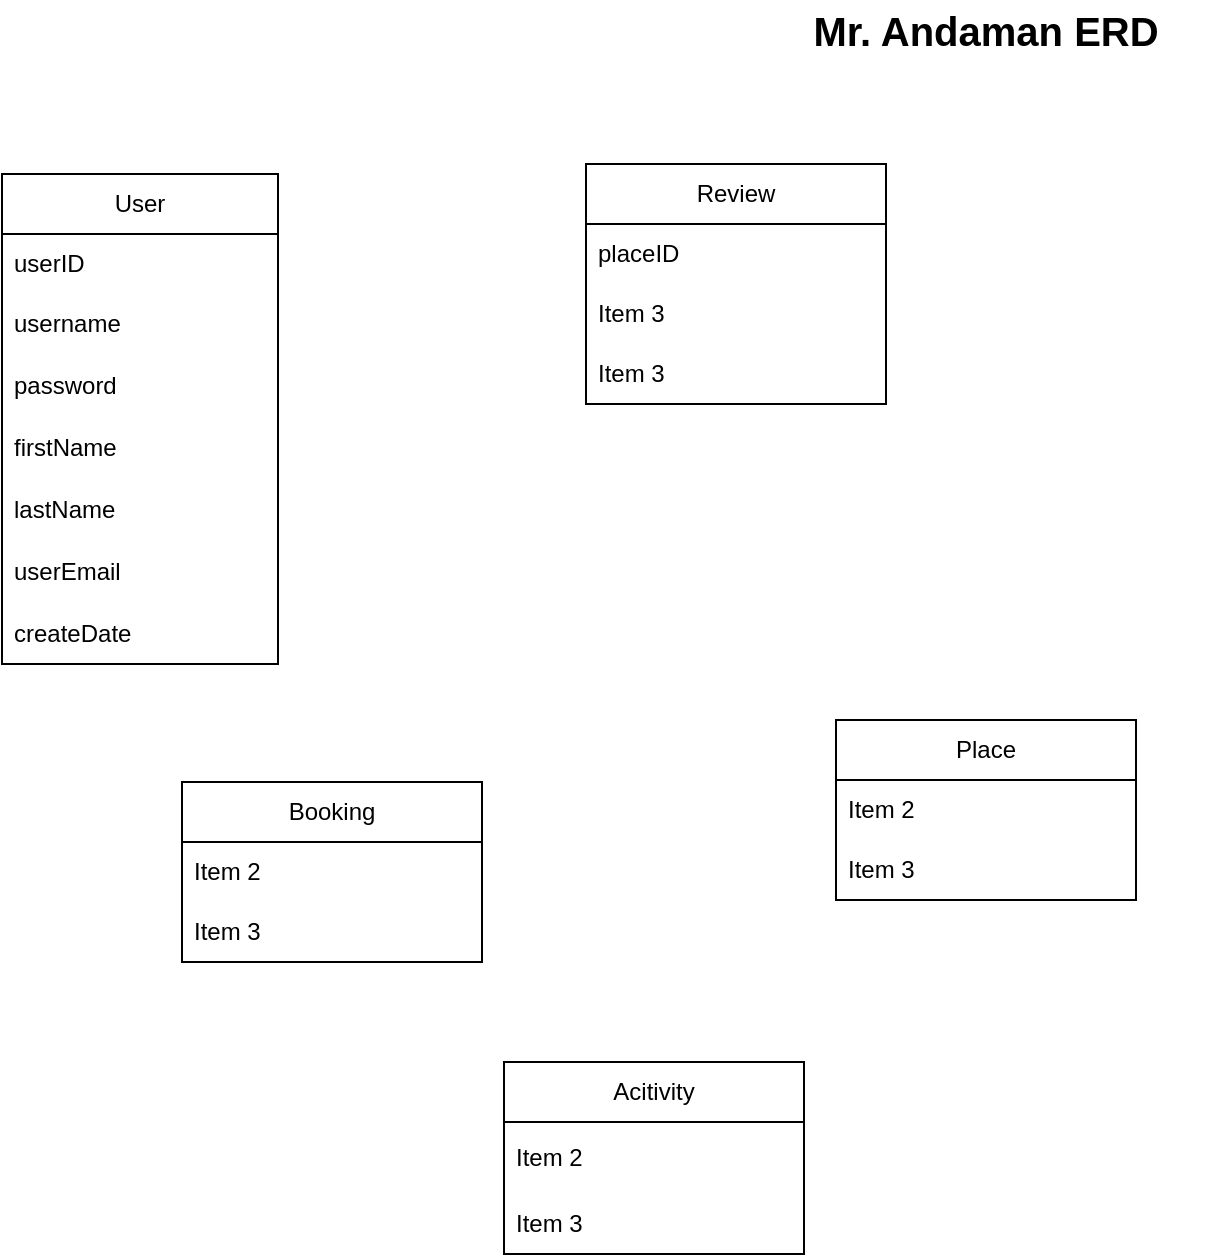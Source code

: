 <mxfile version="24.7.17">
  <diagram name="ERD" id="rGgOu-BAKM6de4e7C1ct">
    <mxGraphModel dx="1336" dy="625" grid="0" gridSize="10" guides="1" tooltips="1" connect="1" arrows="1" fold="1" page="1" pageScale="1" pageWidth="1169" pageHeight="827" math="0" shadow="0">
      <root>
        <mxCell id="0" />
        <mxCell id="1" parent="0" />
        <mxCell id="pLeDZ3M_WQCKM6x-BAhu-1" value="User" style="swimlane;fontStyle=0;childLayout=stackLayout;horizontal=1;startSize=30;horizontalStack=0;resizeParent=1;resizeParentMax=0;resizeLast=0;collapsible=1;marginBottom=0;whiteSpace=wrap;html=1;" parent="1" vertex="1">
          <mxGeometry x="117" y="104" width="138" height="245" as="geometry">
            <mxRectangle x="167" y="112" width="60" height="30" as="alternateBounds" />
          </mxGeometry>
        </mxCell>
        <mxCell id="pLeDZ3M_WQCKM6x-BAhu-2" value="userID" style="text;strokeColor=none;fillColor=none;align=left;verticalAlign=middle;spacingLeft=4;spacingRight=4;overflow=hidden;points=[[0,0.5],[1,0.5]];portConstraint=eastwest;rotatable=0;whiteSpace=wrap;html=1;" parent="pLeDZ3M_WQCKM6x-BAhu-1" vertex="1">
          <mxGeometry y="30" width="138" height="30" as="geometry" />
        </mxCell>
        <mxCell id="pLeDZ3M_WQCKM6x-BAhu-3" value="username" style="text;strokeColor=none;fillColor=none;align=left;verticalAlign=middle;spacingLeft=4;spacingRight=4;overflow=hidden;points=[[0,0.5],[1,0.5]];portConstraint=eastwest;rotatable=0;whiteSpace=wrap;html=1;" parent="pLeDZ3M_WQCKM6x-BAhu-1" vertex="1">
          <mxGeometry y="60" width="138" height="30" as="geometry" />
        </mxCell>
        <mxCell id="pLeDZ3M_WQCKM6x-BAhu-4" value="password" style="text;strokeColor=none;fillColor=none;align=left;verticalAlign=middle;spacingLeft=4;spacingRight=4;overflow=hidden;points=[[0,0.5],[1,0.5]];portConstraint=eastwest;rotatable=0;whiteSpace=wrap;html=1;" parent="pLeDZ3M_WQCKM6x-BAhu-1" vertex="1">
          <mxGeometry y="90" width="138" height="31" as="geometry" />
        </mxCell>
        <mxCell id="_jU5eGJ0QTAcmd64MMdp-6" value="firstName" style="text;strokeColor=none;fillColor=none;align=left;verticalAlign=middle;spacingLeft=4;spacingRight=4;overflow=hidden;points=[[0,0.5],[1,0.5]];portConstraint=eastwest;rotatable=0;whiteSpace=wrap;html=1;" vertex="1" parent="pLeDZ3M_WQCKM6x-BAhu-1">
          <mxGeometry y="121" width="138" height="31" as="geometry" />
        </mxCell>
        <mxCell id="_jU5eGJ0QTAcmd64MMdp-7" value="lastName" style="text;strokeColor=none;fillColor=none;align=left;verticalAlign=middle;spacingLeft=4;spacingRight=4;overflow=hidden;points=[[0,0.5],[1,0.5]];portConstraint=eastwest;rotatable=0;whiteSpace=wrap;html=1;" vertex="1" parent="pLeDZ3M_WQCKM6x-BAhu-1">
          <mxGeometry y="152" width="138" height="31" as="geometry" />
        </mxCell>
        <mxCell id="_jU5eGJ0QTAcmd64MMdp-10" value="userEmail" style="text;strokeColor=none;fillColor=none;align=left;verticalAlign=middle;spacingLeft=4;spacingRight=4;overflow=hidden;points=[[0,0.5],[1,0.5]];portConstraint=eastwest;rotatable=0;whiteSpace=wrap;html=1;" vertex="1" parent="pLeDZ3M_WQCKM6x-BAhu-1">
          <mxGeometry y="183" width="138" height="31" as="geometry" />
        </mxCell>
        <mxCell id="_jU5eGJ0QTAcmd64MMdp-11" value="createDate" style="text;strokeColor=none;fillColor=none;align=left;verticalAlign=middle;spacingLeft=4;spacingRight=4;overflow=hidden;points=[[0,0.5],[1,0.5]];portConstraint=eastwest;rotatable=0;whiteSpace=wrap;html=1;" vertex="1" parent="pLeDZ3M_WQCKM6x-BAhu-1">
          <mxGeometry y="214" width="138" height="31" as="geometry" />
        </mxCell>
        <mxCell id="pLeDZ3M_WQCKM6x-BAhu-5" value="&lt;font style=&quot;font-size: 20px;&quot;&gt;Mr. Andaman ERD&lt;/font&gt;" style="text;html=1;align=center;verticalAlign=middle;whiteSpace=wrap;rounded=0;fontStyle=1" parent="1" vertex="1">
          <mxGeometry x="499" y="17" width="220" height="30" as="geometry" />
        </mxCell>
        <mxCell id="pLeDZ3M_WQCKM6x-BAhu-6" value="Place" style="swimlane;fontStyle=0;childLayout=stackLayout;horizontal=1;startSize=30;horizontalStack=0;resizeParent=1;resizeParentMax=0;resizeLast=0;collapsible=1;marginBottom=0;whiteSpace=wrap;html=1;" parent="1" vertex="1">
          <mxGeometry x="534" y="377" width="150" height="90" as="geometry" />
        </mxCell>
        <mxCell id="pLeDZ3M_WQCKM6x-BAhu-8" value="Item 2" style="text;strokeColor=none;fillColor=none;align=left;verticalAlign=middle;spacingLeft=4;spacingRight=4;overflow=hidden;points=[[0,0.5],[1,0.5]];portConstraint=eastwest;rotatable=0;whiteSpace=wrap;html=1;" parent="pLeDZ3M_WQCKM6x-BAhu-6" vertex="1">
          <mxGeometry y="30" width="150" height="30" as="geometry" />
        </mxCell>
        <mxCell id="pLeDZ3M_WQCKM6x-BAhu-9" value="Item 3" style="text;strokeColor=none;fillColor=none;align=left;verticalAlign=middle;spacingLeft=4;spacingRight=4;overflow=hidden;points=[[0,0.5],[1,0.5]];portConstraint=eastwest;rotatable=0;whiteSpace=wrap;html=1;" parent="pLeDZ3M_WQCKM6x-BAhu-6" vertex="1">
          <mxGeometry y="60" width="150" height="30" as="geometry" />
        </mxCell>
        <mxCell id="0_EKT-ybR4EFq_SflwD--1" style="edgeStyle=orthogonalEdgeStyle;rounded=0;orthogonalLoop=1;jettySize=auto;html=1;exitX=1;exitY=0.5;exitDx=0;exitDy=0;" parent="pLeDZ3M_WQCKM6x-BAhu-6" source="pLeDZ3M_WQCKM6x-BAhu-9" target="pLeDZ3M_WQCKM6x-BAhu-9" edge="1">
          <mxGeometry relative="1" as="geometry" />
        </mxCell>
        <mxCell id="0_EKT-ybR4EFq_SflwD--2" value="Acitivity" style="swimlane;fontStyle=0;childLayout=stackLayout;horizontal=1;startSize=30;horizontalStack=0;resizeParent=1;resizeParentMax=0;resizeLast=0;collapsible=1;marginBottom=0;whiteSpace=wrap;html=1;" parent="1" vertex="1">
          <mxGeometry x="368" y="548" width="150" height="96" as="geometry" />
        </mxCell>
        <mxCell id="0_EKT-ybR4EFq_SflwD--4" value="Item 2" style="text;strokeColor=none;fillColor=none;align=left;verticalAlign=middle;spacingLeft=4;spacingRight=4;overflow=hidden;points=[[0,0.5],[1,0.5]];portConstraint=eastwest;rotatable=0;whiteSpace=wrap;html=1;" parent="0_EKT-ybR4EFq_SflwD--2" vertex="1">
          <mxGeometry y="30" width="150" height="36" as="geometry" />
        </mxCell>
        <mxCell id="0_EKT-ybR4EFq_SflwD--5" value="Item 3" style="text;strokeColor=none;fillColor=none;align=left;verticalAlign=middle;spacingLeft=4;spacingRight=4;overflow=hidden;points=[[0,0.5],[1,0.5]];portConstraint=eastwest;rotatable=0;whiteSpace=wrap;html=1;" parent="0_EKT-ybR4EFq_SflwD--2" vertex="1">
          <mxGeometry y="66" width="150" height="30" as="geometry" />
        </mxCell>
        <mxCell id="0_EKT-ybR4EFq_SflwD--6" style="edgeStyle=orthogonalEdgeStyle;rounded=0;orthogonalLoop=1;jettySize=auto;html=1;exitX=1;exitY=0.5;exitDx=0;exitDy=0;" parent="0_EKT-ybR4EFq_SflwD--2" source="0_EKT-ybR4EFq_SflwD--5" target="0_EKT-ybR4EFq_SflwD--5" edge="1">
          <mxGeometry relative="1" as="geometry" />
        </mxCell>
        <mxCell id="0_EKT-ybR4EFq_SflwD--7" value="Booking" style="swimlane;fontStyle=0;childLayout=stackLayout;horizontal=1;startSize=30;horizontalStack=0;resizeParent=1;resizeParentMax=0;resizeLast=0;collapsible=1;marginBottom=0;whiteSpace=wrap;html=1;" parent="1" vertex="1">
          <mxGeometry x="207" y="408" width="150" height="90" as="geometry" />
        </mxCell>
        <mxCell id="0_EKT-ybR4EFq_SflwD--8" value="Item 2" style="text;strokeColor=none;fillColor=none;align=left;verticalAlign=middle;spacingLeft=4;spacingRight=4;overflow=hidden;points=[[0,0.5],[1,0.5]];portConstraint=eastwest;rotatable=0;whiteSpace=wrap;html=1;" parent="0_EKT-ybR4EFq_SflwD--7" vertex="1">
          <mxGeometry y="30" width="150" height="30" as="geometry" />
        </mxCell>
        <mxCell id="0_EKT-ybR4EFq_SflwD--9" value="Item 3" style="text;strokeColor=none;fillColor=none;align=left;verticalAlign=middle;spacingLeft=4;spacingRight=4;overflow=hidden;points=[[0,0.5],[1,0.5]];portConstraint=eastwest;rotatable=0;whiteSpace=wrap;html=1;" parent="0_EKT-ybR4EFq_SflwD--7" vertex="1">
          <mxGeometry y="60" width="150" height="30" as="geometry" />
        </mxCell>
        <mxCell id="0_EKT-ybR4EFq_SflwD--10" style="edgeStyle=orthogonalEdgeStyle;rounded=0;orthogonalLoop=1;jettySize=auto;html=1;exitX=1;exitY=0.5;exitDx=0;exitDy=0;" parent="0_EKT-ybR4EFq_SflwD--7" source="0_EKT-ybR4EFq_SflwD--9" target="0_EKT-ybR4EFq_SflwD--9" edge="1">
          <mxGeometry relative="1" as="geometry" />
        </mxCell>
        <mxCell id="0_EKT-ybR4EFq_SflwD--11" value="Review" style="swimlane;fontStyle=0;childLayout=stackLayout;horizontal=1;startSize=30;horizontalStack=0;resizeParent=1;resizeParentMax=0;resizeLast=0;collapsible=1;marginBottom=0;whiteSpace=wrap;html=1;" parent="1" vertex="1">
          <mxGeometry x="409" y="99" width="150" height="120" as="geometry" />
        </mxCell>
        <mxCell id="0_EKT-ybR4EFq_SflwD--12" value="placeID" style="text;strokeColor=none;fillColor=none;align=left;verticalAlign=middle;spacingLeft=4;spacingRight=4;overflow=hidden;points=[[0,0.5],[1,0.5]];portConstraint=eastwest;rotatable=0;whiteSpace=wrap;html=1;" parent="0_EKT-ybR4EFq_SflwD--11" vertex="1">
          <mxGeometry y="30" width="150" height="30" as="geometry" />
        </mxCell>
        <mxCell id="0_EKT-ybR4EFq_SflwD--13" value="Item 3" style="text;strokeColor=none;fillColor=none;align=left;verticalAlign=middle;spacingLeft=4;spacingRight=4;overflow=hidden;points=[[0,0.5],[1,0.5]];portConstraint=eastwest;rotatable=0;whiteSpace=wrap;html=1;" parent="0_EKT-ybR4EFq_SflwD--11" vertex="1">
          <mxGeometry y="60" width="150" height="30" as="geometry" />
        </mxCell>
        <mxCell id="_jU5eGJ0QTAcmd64MMdp-12" value="Item 3" style="text;strokeColor=none;fillColor=none;align=left;verticalAlign=middle;spacingLeft=4;spacingRight=4;overflow=hidden;points=[[0,0.5],[1,0.5]];portConstraint=eastwest;rotatable=0;whiteSpace=wrap;html=1;" vertex="1" parent="0_EKT-ybR4EFq_SflwD--11">
          <mxGeometry y="90" width="150" height="30" as="geometry" />
        </mxCell>
        <mxCell id="0_EKT-ybR4EFq_SflwD--14" style="edgeStyle=orthogonalEdgeStyle;rounded=0;orthogonalLoop=1;jettySize=auto;html=1;exitX=1;exitY=0.5;exitDx=0;exitDy=0;" parent="0_EKT-ybR4EFq_SflwD--11" source="0_EKT-ybR4EFq_SflwD--13" target="0_EKT-ybR4EFq_SflwD--13" edge="1">
          <mxGeometry relative="1" as="geometry" />
        </mxCell>
      </root>
    </mxGraphModel>
  </diagram>
</mxfile>
